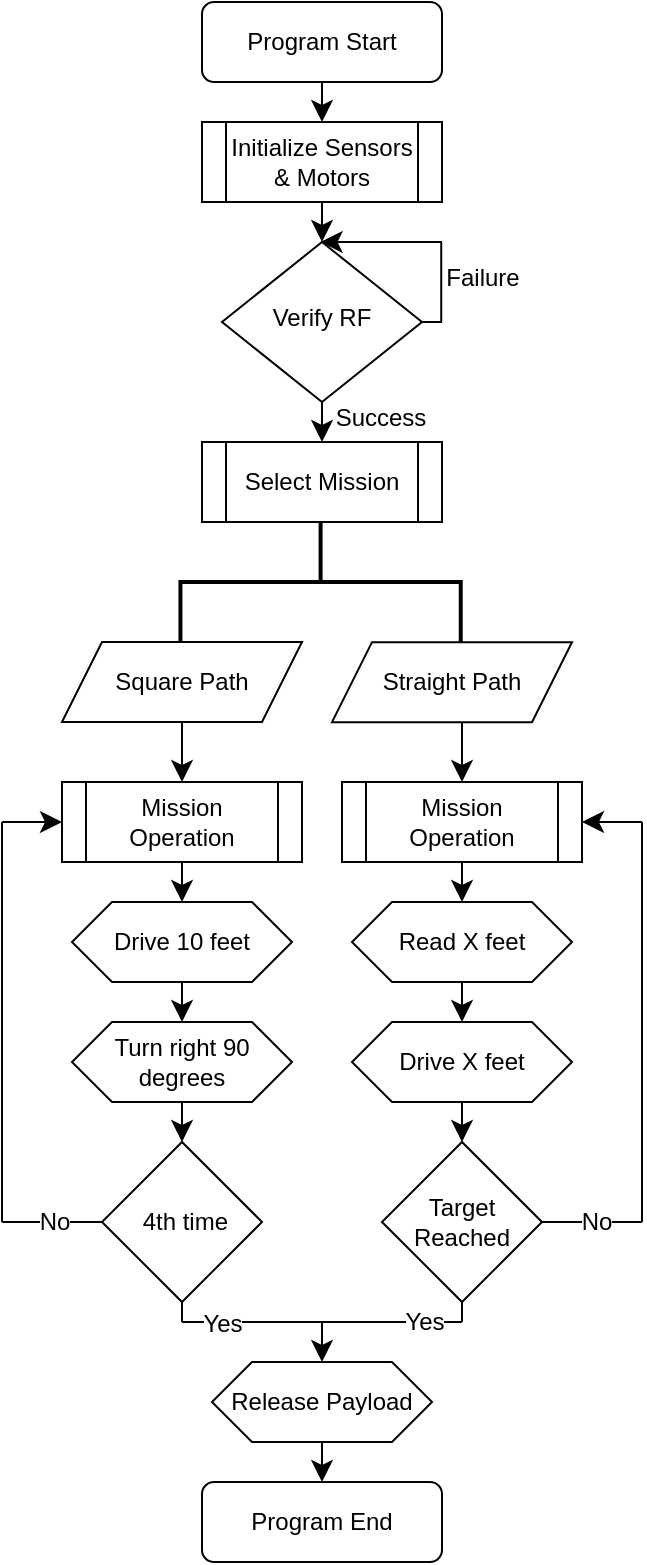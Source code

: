 <mxfile version="26.0.16">
  <diagram id="C5RBs43oDa-KdzZeNtuy" name="Page-1">
    <mxGraphModel dx="699" dy="611" grid="1" gridSize="10" guides="1" tooltips="1" connect="1" arrows="1" fold="1" page="1" pageScale="1" pageWidth="827" pageHeight="1169" math="0" shadow="0">
      <root>
        <mxCell id="WIyWlLk6GJQsqaUBKTNV-0" />
        <mxCell id="WIyWlLk6GJQsqaUBKTNV-1" parent="WIyWlLk6GJQsqaUBKTNV-0" />
        <mxCell id="Kydn6rWJT9HLPvp2AIS3-4" style="edgeStyle=none;curved=1;rounded=0;orthogonalLoop=1;jettySize=auto;html=1;entryX=0.5;entryY=0;entryDx=0;entryDy=0;fontSize=12;startSize=8;endSize=8;" parent="WIyWlLk6GJQsqaUBKTNV-1" source="WIyWlLk6GJQsqaUBKTNV-3" target="Kydn6rWJT9HLPvp2AIS3-0" edge="1">
          <mxGeometry relative="1" as="geometry" />
        </mxCell>
        <mxCell id="WIyWlLk6GJQsqaUBKTNV-3" value="Program Start" style="rounded=1;whiteSpace=wrap;html=1;fontSize=12;glass=0;strokeWidth=1;shadow=0;" parent="WIyWlLk6GJQsqaUBKTNV-1" vertex="1">
          <mxGeometry x="160" y="110" width="120" height="40" as="geometry" />
        </mxCell>
        <mxCell id="Z0hHQ6K2LUB_aomgOY7Y-4" style="edgeStyle=none;curved=1;rounded=0;orthogonalLoop=1;jettySize=auto;html=1;entryX=0.5;entryY=0;entryDx=0;entryDy=0;fontSize=12;startSize=8;endSize=8;" edge="1" parent="WIyWlLk6GJQsqaUBKTNV-1" source="WIyWlLk6GJQsqaUBKTNV-10" target="Z0hHQ6K2LUB_aomgOY7Y-3">
          <mxGeometry relative="1" as="geometry" />
        </mxCell>
        <mxCell id="Z0hHQ6K2LUB_aomgOY7Y-13" value="Success" style="edgeLabel;html=1;align=center;verticalAlign=middle;resizable=0;points=[];fontSize=12;" vertex="1" connectable="0" parent="Z0hHQ6K2LUB_aomgOY7Y-4">
          <mxGeometry x="-0.245" y="1" relative="1" as="geometry">
            <mxPoint x="28" as="offset" />
          </mxGeometry>
        </mxCell>
        <mxCell id="WIyWlLk6GJQsqaUBKTNV-10" value="Verify RF" style="rhombus;whiteSpace=wrap;html=1;shadow=0;fontFamily=Helvetica;fontSize=12;align=center;strokeWidth=1;spacing=6;spacingTop=-4;" parent="WIyWlLk6GJQsqaUBKTNV-1" vertex="1">
          <mxGeometry x="170" y="230" width="100" height="80" as="geometry" />
        </mxCell>
        <mxCell id="Z0hHQ6K2LUB_aomgOY7Y-16" style="edgeStyle=none;curved=1;rounded=0;orthogonalLoop=1;jettySize=auto;html=1;entryX=0.5;entryY=0;entryDx=0;entryDy=0;fontSize=12;startSize=8;endSize=8;" edge="1" parent="WIyWlLk6GJQsqaUBKTNV-1" target="Z0hHQ6K2LUB_aomgOY7Y-15">
          <mxGeometry relative="1" as="geometry">
            <mxPoint x="150.0" y="470" as="sourcePoint" />
          </mxGeometry>
        </mxCell>
        <mxCell id="Kydn6rWJT9HLPvp2AIS3-1" style="edgeStyle=none;curved=1;rounded=0;orthogonalLoop=1;jettySize=auto;html=1;fontSize=12;startSize=8;endSize=8;" parent="WIyWlLk6GJQsqaUBKTNV-1" source="Kydn6rWJT9HLPvp2AIS3-0" target="WIyWlLk6GJQsqaUBKTNV-10" edge="1">
          <mxGeometry relative="1" as="geometry" />
        </mxCell>
        <mxCell id="Kydn6rWJT9HLPvp2AIS3-0" value="Initialize Sensors &amp;amp; Motors" style="shape=process;whiteSpace=wrap;html=1;backgroundOutline=1;" parent="WIyWlLk6GJQsqaUBKTNV-1" vertex="1">
          <mxGeometry x="160" y="170" width="120" height="40" as="geometry" />
        </mxCell>
        <mxCell id="Z0hHQ6K2LUB_aomgOY7Y-3" value="Select Mission" style="shape=process;whiteSpace=wrap;html=1;backgroundOutline=1;" vertex="1" parent="WIyWlLk6GJQsqaUBKTNV-1">
          <mxGeometry x="160" y="330" width="120" height="40" as="geometry" />
        </mxCell>
        <mxCell id="Z0hHQ6K2LUB_aomgOY7Y-6" value="" style="strokeWidth=2;html=1;shape=mxgraph.flowchart.annotation_2;align=left;labelPosition=right;pointerEvents=1;rotation=90;" vertex="1" parent="WIyWlLk6GJQsqaUBKTNV-1">
          <mxGeometry x="189.3" y="329.93" width="60" height="140.15" as="geometry" />
        </mxCell>
        <mxCell id="Z0hHQ6K2LUB_aomgOY7Y-32" style="edgeStyle=none;curved=1;rounded=0;orthogonalLoop=1;jettySize=auto;html=1;entryX=0.5;entryY=0;entryDx=0;entryDy=0;fontSize=12;startSize=8;endSize=8;" edge="1" parent="WIyWlLk6GJQsqaUBKTNV-1" target="Z0hHQ6K2LUB_aomgOY7Y-31">
          <mxGeometry relative="1" as="geometry">
            <mxPoint x="290" y="470" as="sourcePoint" />
          </mxGeometry>
        </mxCell>
        <mxCell id="Z0hHQ6K2LUB_aomgOY7Y-10" value="" style="endArrow=classic;html=1;rounded=0;fontSize=12;startSize=8;endSize=8;curved=1;" edge="1" parent="WIyWlLk6GJQsqaUBKTNV-1">
          <mxGeometry width="50" height="50" relative="1" as="geometry">
            <mxPoint x="280" y="230" as="sourcePoint" />
            <mxPoint x="219.3" y="230" as="targetPoint" />
          </mxGeometry>
        </mxCell>
        <mxCell id="Z0hHQ6K2LUB_aomgOY7Y-11" value="" style="endArrow=none;html=1;rounded=0;fontSize=12;startSize=8;endSize=8;curved=1;exitX=1;exitY=0.5;exitDx=0;exitDy=0;" edge="1" parent="WIyWlLk6GJQsqaUBKTNV-1">
          <mxGeometry width="50" height="50" relative="1" as="geometry">
            <mxPoint x="279.61" y="270" as="sourcePoint" />
            <mxPoint x="279.61" y="230" as="targetPoint" />
          </mxGeometry>
        </mxCell>
        <mxCell id="Z0hHQ6K2LUB_aomgOY7Y-12" value="Failure" style="edgeLabel;html=1;align=center;verticalAlign=middle;resizable=0;points=[];fontSize=12;" vertex="1" connectable="0" parent="Z0hHQ6K2LUB_aomgOY7Y-11">
          <mxGeometry x="0.113" relative="1" as="geometry">
            <mxPoint x="20" as="offset" />
          </mxGeometry>
        </mxCell>
        <mxCell id="Z0hHQ6K2LUB_aomgOY7Y-14" value="" style="endArrow=none;html=1;rounded=0;fontSize=12;startSize=8;endSize=8;curved=1;exitX=1;exitY=0.5;exitDx=0;exitDy=0;" edge="1" parent="WIyWlLk6GJQsqaUBKTNV-1" source="WIyWlLk6GJQsqaUBKTNV-10">
          <mxGeometry width="50" height="50" relative="1" as="geometry">
            <mxPoint x="230" y="280" as="sourcePoint" />
            <mxPoint x="280" y="270" as="targetPoint" />
          </mxGeometry>
        </mxCell>
        <mxCell id="Z0hHQ6K2LUB_aomgOY7Y-18" style="edgeStyle=none;curved=1;rounded=0;orthogonalLoop=1;jettySize=auto;html=1;entryX=0.5;entryY=0;entryDx=0;entryDy=0;fontSize=12;startSize=8;endSize=8;" edge="1" parent="WIyWlLk6GJQsqaUBKTNV-1" source="Z0hHQ6K2LUB_aomgOY7Y-15" target="Z0hHQ6K2LUB_aomgOY7Y-17">
          <mxGeometry relative="1" as="geometry" />
        </mxCell>
        <mxCell id="Z0hHQ6K2LUB_aomgOY7Y-15" value="Mission Operation" style="shape=process;whiteSpace=wrap;html=1;backgroundOutline=1;" vertex="1" parent="WIyWlLk6GJQsqaUBKTNV-1">
          <mxGeometry x="90.0" y="500" width="120" height="40" as="geometry" />
        </mxCell>
        <mxCell id="Z0hHQ6K2LUB_aomgOY7Y-20" style="edgeStyle=none;curved=1;rounded=0;orthogonalLoop=1;jettySize=auto;html=1;entryX=0.5;entryY=0;entryDx=0;entryDy=0;fontSize=12;startSize=8;endSize=8;" edge="1" parent="WIyWlLk6GJQsqaUBKTNV-1" source="Z0hHQ6K2LUB_aomgOY7Y-17" target="Z0hHQ6K2LUB_aomgOY7Y-19">
          <mxGeometry relative="1" as="geometry" />
        </mxCell>
        <mxCell id="Z0hHQ6K2LUB_aomgOY7Y-17" value="Drive 10 feet" style="shape=hexagon;perimeter=hexagonPerimeter2;whiteSpace=wrap;html=1;fixedSize=1;" vertex="1" parent="WIyWlLk6GJQsqaUBKTNV-1">
          <mxGeometry x="95" y="560" width="110" height="40" as="geometry" />
        </mxCell>
        <mxCell id="Z0hHQ6K2LUB_aomgOY7Y-22" style="edgeStyle=none;curved=1;rounded=0;orthogonalLoop=1;jettySize=auto;html=1;entryX=0.5;entryY=0;entryDx=0;entryDy=0;fontSize=12;startSize=8;endSize=8;" edge="1" parent="WIyWlLk6GJQsqaUBKTNV-1" source="Z0hHQ6K2LUB_aomgOY7Y-19" target="Z0hHQ6K2LUB_aomgOY7Y-21">
          <mxGeometry relative="1" as="geometry" />
        </mxCell>
        <mxCell id="Z0hHQ6K2LUB_aomgOY7Y-19" value="Turn right 90 degrees" style="shape=hexagon;perimeter=hexagonPerimeter2;whiteSpace=wrap;html=1;fixedSize=1;" vertex="1" parent="WIyWlLk6GJQsqaUBKTNV-1">
          <mxGeometry x="95" y="620" width="110" height="40" as="geometry" />
        </mxCell>
        <mxCell id="Z0hHQ6K2LUB_aomgOY7Y-21" value="&amp;nbsp;4th time" style="rhombus;whiteSpace=wrap;html=1;" vertex="1" parent="WIyWlLk6GJQsqaUBKTNV-1">
          <mxGeometry x="110" y="680" width="80" height="80" as="geometry" />
        </mxCell>
        <mxCell id="Z0hHQ6K2LUB_aomgOY7Y-24" value="" style="endArrow=classic;html=1;rounded=0;fontSize=12;startSize=8;endSize=8;curved=1;" edge="1" parent="WIyWlLk6GJQsqaUBKTNV-1">
          <mxGeometry width="50" height="50" relative="1" as="geometry">
            <mxPoint x="60" y="520" as="sourcePoint" />
            <mxPoint x="90" y="520" as="targetPoint" />
          </mxGeometry>
        </mxCell>
        <mxCell id="Z0hHQ6K2LUB_aomgOY7Y-25" value="" style="endArrow=none;html=1;rounded=0;fontSize=12;startSize=8;endSize=8;curved=1;" edge="1" parent="WIyWlLk6GJQsqaUBKTNV-1">
          <mxGeometry width="50" height="50" relative="1" as="geometry">
            <mxPoint x="60" y="720" as="sourcePoint" />
            <mxPoint x="60" y="520" as="targetPoint" />
          </mxGeometry>
        </mxCell>
        <mxCell id="Z0hHQ6K2LUB_aomgOY7Y-26" value="" style="endArrow=none;html=1;rounded=0;fontSize=12;startSize=8;endSize=8;curved=1;entryX=0;entryY=0.5;entryDx=0;entryDy=0;" edge="1" parent="WIyWlLk6GJQsqaUBKTNV-1" target="Z0hHQ6K2LUB_aomgOY7Y-21">
          <mxGeometry width="50" height="50" relative="1" as="geometry">
            <mxPoint x="60" y="720" as="sourcePoint" />
            <mxPoint x="140" y="690" as="targetPoint" />
          </mxGeometry>
        </mxCell>
        <mxCell id="Z0hHQ6K2LUB_aomgOY7Y-27" value="No" style="edgeLabel;html=1;align=center;verticalAlign=middle;resizable=0;points=[];fontSize=12;" vertex="1" connectable="0" parent="Z0hHQ6K2LUB_aomgOY7Y-26">
          <mxGeometry x="0.022" relative="1" as="geometry">
            <mxPoint as="offset" />
          </mxGeometry>
        </mxCell>
        <mxCell id="Z0hHQ6K2LUB_aomgOY7Y-52" style="edgeStyle=none;curved=1;rounded=0;orthogonalLoop=1;jettySize=auto;html=1;entryX=0.5;entryY=0;entryDx=0;entryDy=0;fontSize=12;startSize=8;endSize=8;" edge="1" parent="WIyWlLk6GJQsqaUBKTNV-1" source="Z0hHQ6K2LUB_aomgOY7Y-30" target="Z0hHQ6K2LUB_aomgOY7Y-51">
          <mxGeometry relative="1" as="geometry" />
        </mxCell>
        <mxCell id="Z0hHQ6K2LUB_aomgOY7Y-30" value="Release Payload" style="shape=hexagon;perimeter=hexagonPerimeter2;whiteSpace=wrap;html=1;fixedSize=1;" vertex="1" parent="WIyWlLk6GJQsqaUBKTNV-1">
          <mxGeometry x="165" y="790" width="110" height="40" as="geometry" />
        </mxCell>
        <mxCell id="Z0hHQ6K2LUB_aomgOY7Y-42" style="edgeStyle=none;curved=1;rounded=0;orthogonalLoop=1;jettySize=auto;html=1;entryX=0.5;entryY=0;entryDx=0;entryDy=0;fontSize=12;startSize=8;endSize=8;" edge="1" parent="WIyWlLk6GJQsqaUBKTNV-1" source="Z0hHQ6K2LUB_aomgOY7Y-31" target="Z0hHQ6K2LUB_aomgOY7Y-41">
          <mxGeometry relative="1" as="geometry" />
        </mxCell>
        <mxCell id="Z0hHQ6K2LUB_aomgOY7Y-31" value="Mission Operation" style="shape=process;whiteSpace=wrap;html=1;backgroundOutline=1;" vertex="1" parent="WIyWlLk6GJQsqaUBKTNV-1">
          <mxGeometry x="230" y="500" width="120" height="40" as="geometry" />
        </mxCell>
        <mxCell id="Z0hHQ6K2LUB_aomgOY7Y-36" style="edgeStyle=none;curved=1;rounded=0;orthogonalLoop=1;jettySize=auto;html=1;fontSize=12;startSize=8;endSize=8;entryX=0.5;entryY=0;entryDx=0;entryDy=0;" edge="1" parent="WIyWlLk6GJQsqaUBKTNV-1" source="Z0hHQ6K2LUB_aomgOY7Y-33" target="Z0hHQ6K2LUB_aomgOY7Y-35">
          <mxGeometry relative="1" as="geometry">
            <mxPoint x="290" y="670.0" as="targetPoint" />
          </mxGeometry>
        </mxCell>
        <mxCell id="Z0hHQ6K2LUB_aomgOY7Y-33" value="Drive X feet" style="shape=hexagon;perimeter=hexagonPerimeter2;whiteSpace=wrap;html=1;fixedSize=1;" vertex="1" parent="WIyWlLk6GJQsqaUBKTNV-1">
          <mxGeometry x="235" y="620" width="110" height="40" as="geometry" />
        </mxCell>
        <mxCell id="Z0hHQ6K2LUB_aomgOY7Y-35" value="Target Reached" style="rhombus;whiteSpace=wrap;html=1;" vertex="1" parent="WIyWlLk6GJQsqaUBKTNV-1">
          <mxGeometry x="250" y="680" width="80" height="80" as="geometry" />
        </mxCell>
        <mxCell id="Z0hHQ6K2LUB_aomgOY7Y-37" value="" style="endArrow=classic;html=1;rounded=0;fontSize=12;startSize=8;endSize=8;curved=1;entryX=1;entryY=0.5;entryDx=0;entryDy=0;" edge="1" parent="WIyWlLk6GJQsqaUBKTNV-1" target="Z0hHQ6K2LUB_aomgOY7Y-31">
          <mxGeometry width="50" height="50" relative="1" as="geometry">
            <mxPoint x="380" y="520" as="sourcePoint" />
            <mxPoint x="380" y="520" as="targetPoint" />
          </mxGeometry>
        </mxCell>
        <mxCell id="Z0hHQ6K2LUB_aomgOY7Y-38" value="" style="endArrow=none;html=1;rounded=0;fontSize=12;startSize=8;endSize=8;curved=1;" edge="1" parent="WIyWlLk6GJQsqaUBKTNV-1">
          <mxGeometry width="50" height="50" relative="1" as="geometry">
            <mxPoint x="380" y="720" as="sourcePoint" />
            <mxPoint x="380" y="520" as="targetPoint" />
          </mxGeometry>
        </mxCell>
        <mxCell id="Z0hHQ6K2LUB_aomgOY7Y-39" value="" style="endArrow=none;html=1;rounded=0;fontSize=12;startSize=8;endSize=8;curved=1;exitX=1;exitY=0.5;exitDx=0;exitDy=0;" edge="1" parent="WIyWlLk6GJQsqaUBKTNV-1" source="Z0hHQ6K2LUB_aomgOY7Y-35">
          <mxGeometry width="50" height="50" relative="1" as="geometry">
            <mxPoint x="350" y="710" as="sourcePoint" />
            <mxPoint x="380" y="720" as="targetPoint" />
          </mxGeometry>
        </mxCell>
        <mxCell id="Z0hHQ6K2LUB_aomgOY7Y-40" value="No" style="edgeLabel;html=1;align=center;verticalAlign=middle;resizable=0;points=[];fontSize=12;" vertex="1" connectable="0" parent="Z0hHQ6K2LUB_aomgOY7Y-39">
          <mxGeometry x="0.071" relative="1" as="geometry">
            <mxPoint as="offset" />
          </mxGeometry>
        </mxCell>
        <mxCell id="Z0hHQ6K2LUB_aomgOY7Y-43" style="edgeStyle=none;curved=1;rounded=0;orthogonalLoop=1;jettySize=auto;html=1;entryX=0.5;entryY=0;entryDx=0;entryDy=0;fontSize=12;startSize=8;endSize=8;" edge="1" parent="WIyWlLk6GJQsqaUBKTNV-1" source="Z0hHQ6K2LUB_aomgOY7Y-41" target="Z0hHQ6K2LUB_aomgOY7Y-33">
          <mxGeometry relative="1" as="geometry" />
        </mxCell>
        <mxCell id="Z0hHQ6K2LUB_aomgOY7Y-41" value="Read X feet" style="shape=hexagon;perimeter=hexagonPerimeter2;whiteSpace=wrap;html=1;fixedSize=1;" vertex="1" parent="WIyWlLk6GJQsqaUBKTNV-1">
          <mxGeometry x="235" y="560" width="110" height="40" as="geometry" />
        </mxCell>
        <mxCell id="Z0hHQ6K2LUB_aomgOY7Y-44" value="" style="endArrow=classic;html=1;rounded=0;fontSize=12;startSize=8;endSize=8;curved=1;entryX=0.5;entryY=0;entryDx=0;entryDy=0;" edge="1" parent="WIyWlLk6GJQsqaUBKTNV-1" target="Z0hHQ6K2LUB_aomgOY7Y-30">
          <mxGeometry width="50" height="50" relative="1" as="geometry">
            <mxPoint x="220" y="770" as="sourcePoint" />
            <mxPoint x="270" y="790" as="targetPoint" />
          </mxGeometry>
        </mxCell>
        <mxCell id="Z0hHQ6K2LUB_aomgOY7Y-45" value="" style="endArrow=none;html=1;rounded=0;fontSize=12;startSize=8;endSize=8;curved=1;entryX=0.5;entryY=1;entryDx=0;entryDy=0;" edge="1" parent="WIyWlLk6GJQsqaUBKTNV-1" target="Z0hHQ6K2LUB_aomgOY7Y-21">
          <mxGeometry width="50" height="50" relative="1" as="geometry">
            <mxPoint x="150" y="770" as="sourcePoint" />
            <mxPoint x="270" y="790" as="targetPoint" />
          </mxGeometry>
        </mxCell>
        <mxCell id="Z0hHQ6K2LUB_aomgOY7Y-47" value="" style="endArrow=none;html=1;rounded=0;fontSize=12;startSize=8;endSize=8;curved=1;" edge="1" parent="WIyWlLk6GJQsqaUBKTNV-1">
          <mxGeometry width="50" height="50" relative="1" as="geometry">
            <mxPoint x="290" y="770" as="sourcePoint" />
            <mxPoint x="290" y="760" as="targetPoint" />
          </mxGeometry>
        </mxCell>
        <mxCell id="Z0hHQ6K2LUB_aomgOY7Y-48" value="" style="endArrow=none;html=1;rounded=0;fontSize=12;startSize=8;endSize=8;curved=1;" edge="1" parent="WIyWlLk6GJQsqaUBKTNV-1">
          <mxGeometry width="50" height="50" relative="1" as="geometry">
            <mxPoint x="220" y="770" as="sourcePoint" />
            <mxPoint x="150" y="770" as="targetPoint" />
          </mxGeometry>
        </mxCell>
        <mxCell id="Z0hHQ6K2LUB_aomgOY7Y-55" value="Yes" style="edgeLabel;html=1;align=center;verticalAlign=middle;resizable=0;points=[];fontSize=12;" vertex="1" connectable="0" parent="Z0hHQ6K2LUB_aomgOY7Y-48">
          <mxGeometry x="0.224" y="1" relative="1" as="geometry">
            <mxPoint x="-7" as="offset" />
          </mxGeometry>
        </mxCell>
        <mxCell id="Z0hHQ6K2LUB_aomgOY7Y-49" value="" style="endArrow=none;html=1;rounded=0;fontSize=12;startSize=8;endSize=8;curved=1;" edge="1" parent="WIyWlLk6GJQsqaUBKTNV-1">
          <mxGeometry width="50" height="50" relative="1" as="geometry">
            <mxPoint x="290" y="770" as="sourcePoint" />
            <mxPoint x="220" y="770" as="targetPoint" />
          </mxGeometry>
        </mxCell>
        <mxCell id="Z0hHQ6K2LUB_aomgOY7Y-56" value="Yes" style="edgeLabel;html=1;align=center;verticalAlign=middle;resizable=0;points=[];fontSize=12;" vertex="1" connectable="0" parent="Z0hHQ6K2LUB_aomgOY7Y-49">
          <mxGeometry x="-0.297" relative="1" as="geometry">
            <mxPoint x="5" as="offset" />
          </mxGeometry>
        </mxCell>
        <mxCell id="Z0hHQ6K2LUB_aomgOY7Y-51" value="Program End" style="rounded=1;whiteSpace=wrap;html=1;fontSize=12;glass=0;strokeWidth=1;shadow=0;" vertex="1" parent="WIyWlLk6GJQsqaUBKTNV-1">
          <mxGeometry x="160" y="850" width="120" height="40" as="geometry" />
        </mxCell>
        <mxCell id="Z0hHQ6K2LUB_aomgOY7Y-53" value="Square Path" style="shape=parallelogram;perimeter=parallelogramPerimeter;whiteSpace=wrap;html=1;fixedSize=1;" vertex="1" parent="WIyWlLk6GJQsqaUBKTNV-1">
          <mxGeometry x="90" y="430" width="120" height="40" as="geometry" />
        </mxCell>
        <mxCell id="Z0hHQ6K2LUB_aomgOY7Y-54" value="Straight Path" style="shape=parallelogram;perimeter=parallelogramPerimeter;whiteSpace=wrap;html=1;fixedSize=1;" vertex="1" parent="WIyWlLk6GJQsqaUBKTNV-1">
          <mxGeometry x="225" y="430.08" width="120" height="40" as="geometry" />
        </mxCell>
      </root>
    </mxGraphModel>
  </diagram>
</mxfile>
